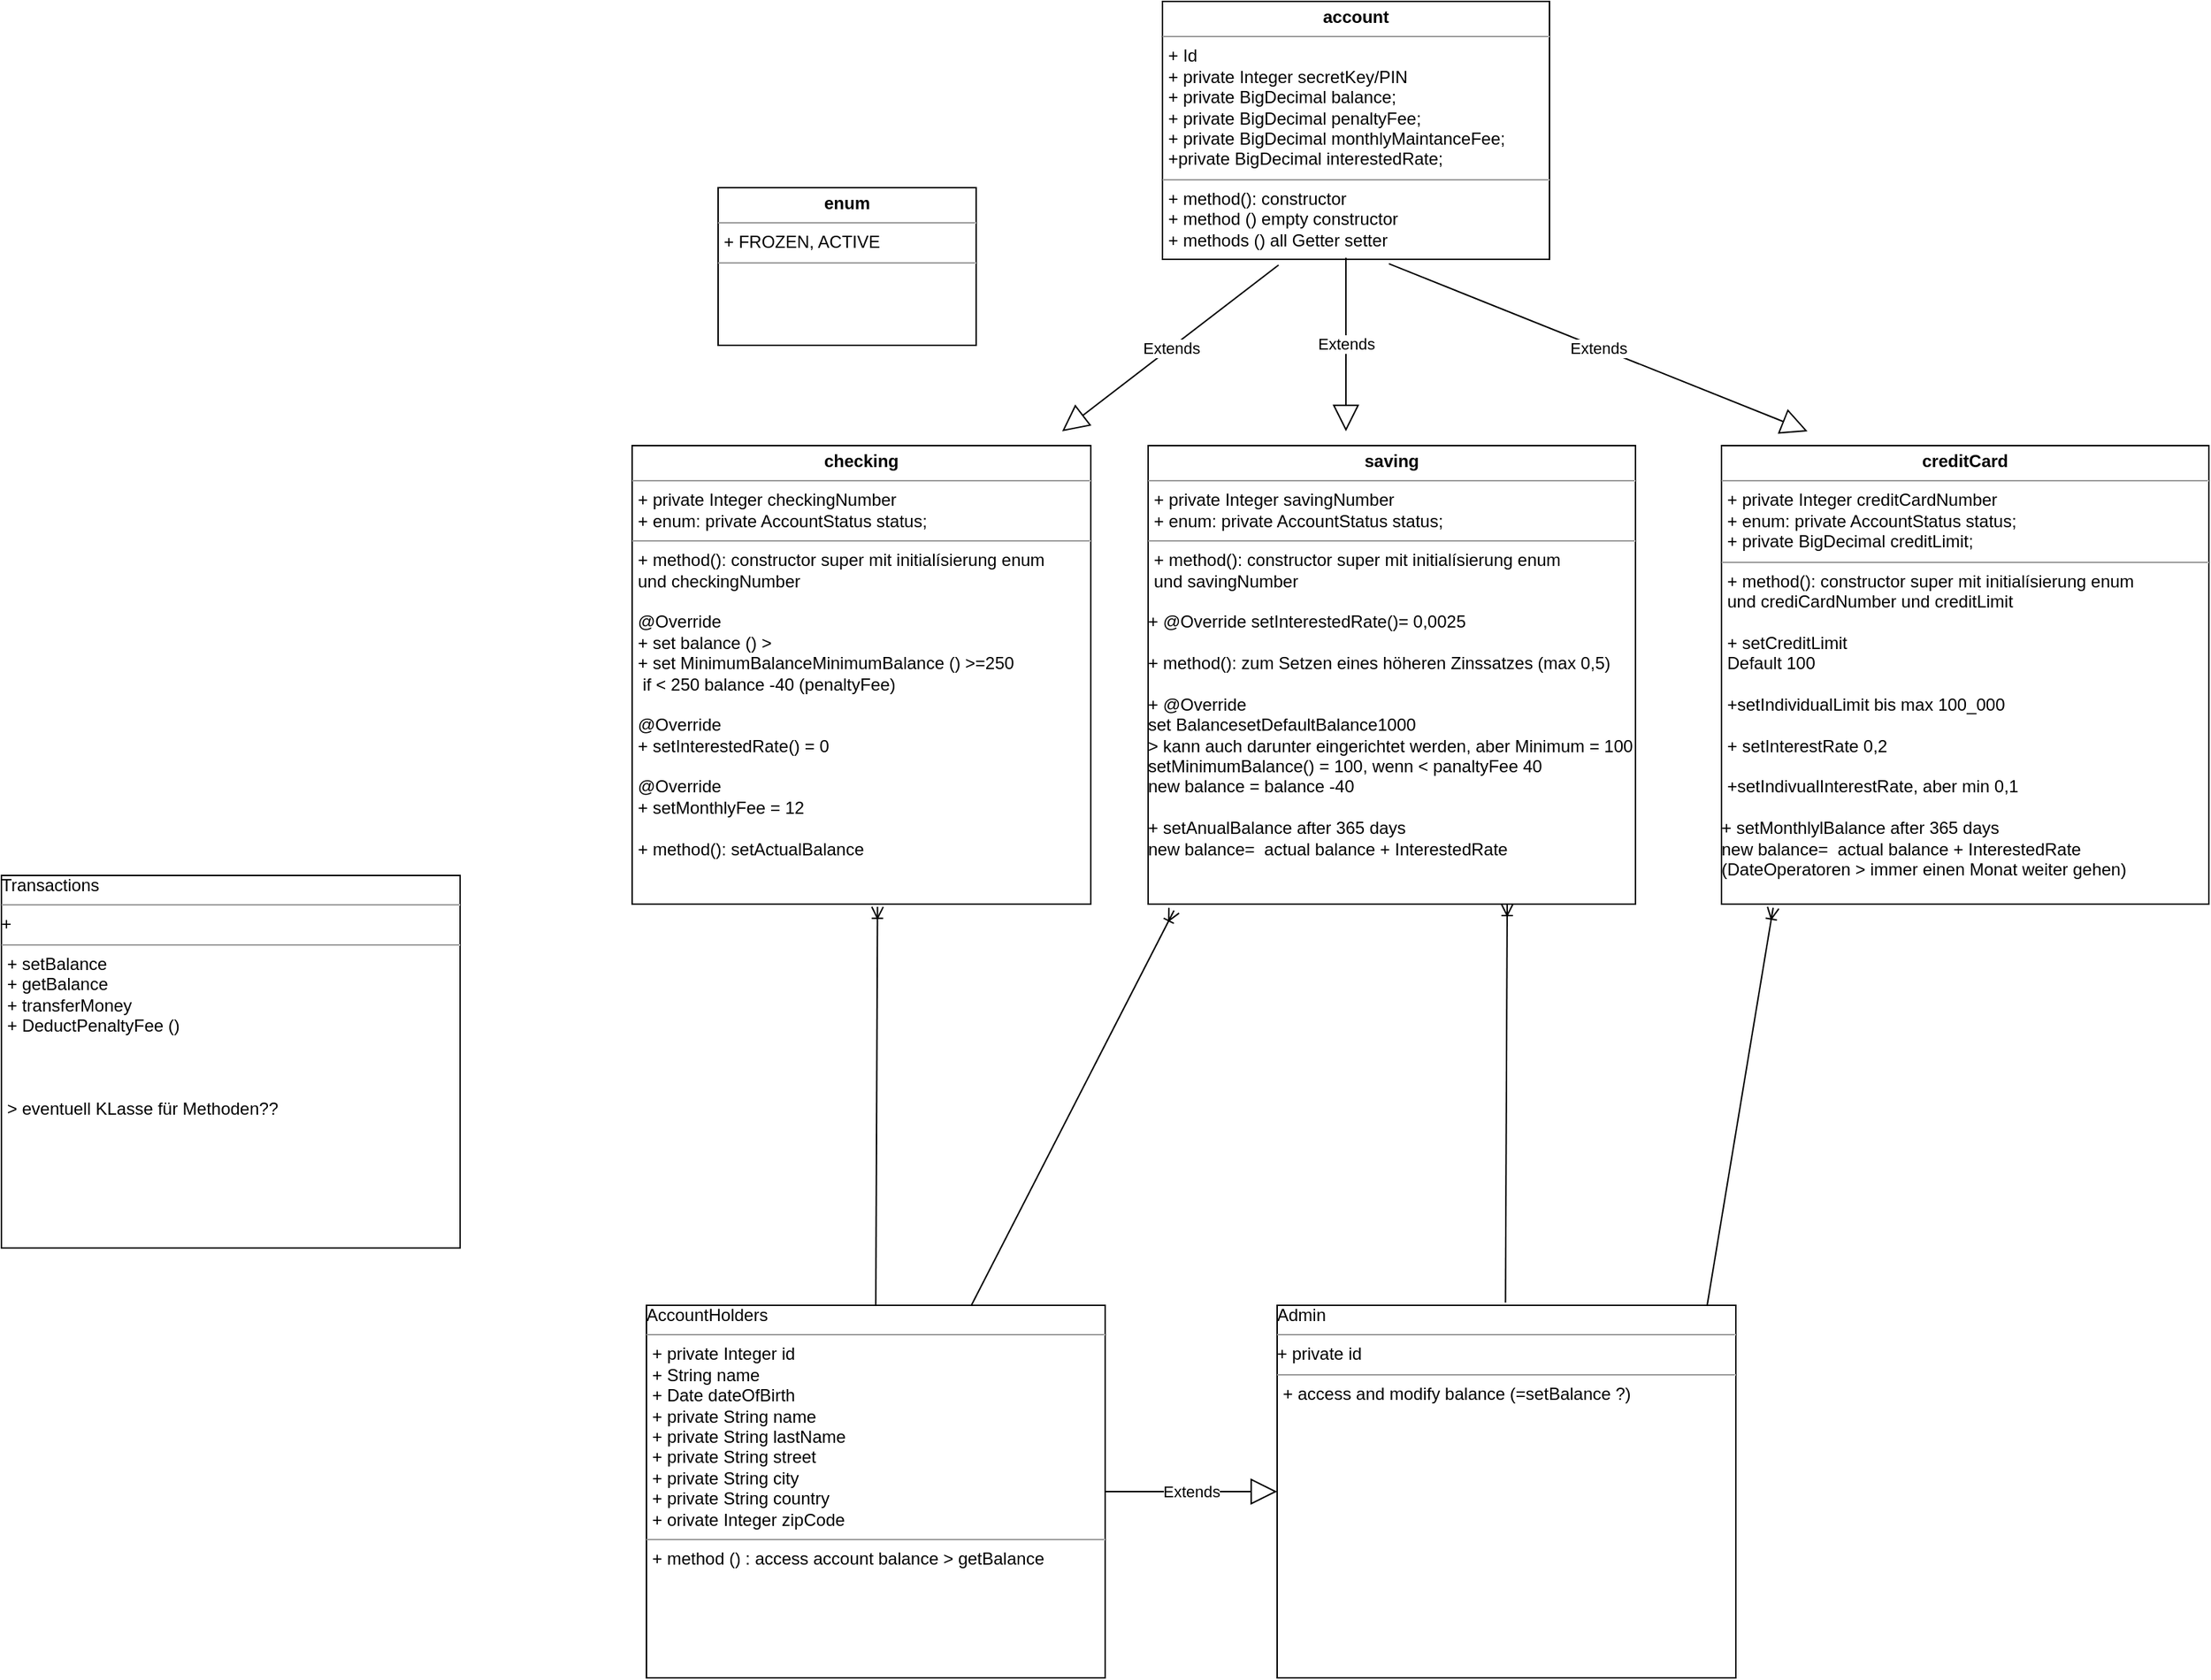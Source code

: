 <mxfile version="14.7.6" type="github">
  <diagram id="1fm4l3wVOl9z7SHJyknN" name="Page-1">
    <mxGraphModel dx="2123" dy="518" grid="1" gridSize="10" guides="1" tooltips="1" connect="1" arrows="1" fold="1" page="1" pageScale="1" pageWidth="827" pageHeight="1169" math="0" shadow="0">
      <root>
        <mxCell id="0" />
        <mxCell id="1" parent="0" />
        <mxCell id="UYRIvXRzKVlxbr0IT5u8-1" value="&lt;p style=&quot;margin: 0px ; margin-top: 4px ; text-align: center&quot;&gt;&lt;b&gt;account&lt;/b&gt;&lt;/p&gt;&lt;hr size=&quot;1&quot;&gt;&lt;p style=&quot;margin: 0px ; margin-left: 4px&quot;&gt;+ Id&lt;br&gt;&lt;/p&gt;&lt;p style=&quot;margin: 0px ; margin-left: 4px&quot;&gt;+ private Integer secretKey/PIN&lt;/p&gt;&lt;p style=&quot;margin: 0px ; margin-left: 4px&quot;&gt;+ private BigDecimal balance;&lt;/p&gt;&lt;p style=&quot;margin: 0px ; margin-left: 4px&quot;&gt;+ private BigDecimal penaltyFee;&lt;/p&gt;&lt;p style=&quot;margin: 0px ; margin-left: 4px&quot;&gt;+ private BigDecimal monthlyMaintanceFee;&lt;br&gt;+private BigDecimal interestedRate;&lt;/p&gt;&lt;hr size=&quot;1&quot;&gt;&lt;p style=&quot;margin: 0px ; margin-left: 4px&quot;&gt;+ method(): constructor&lt;/p&gt;&lt;p style=&quot;margin: 0px ; margin-left: 4px&quot;&gt;+ method () empty constructor&lt;/p&gt;&lt;p style=&quot;margin: 0px ; margin-left: 4px&quot;&gt;+ methods () all Getter setter&lt;/p&gt;&lt;p style=&quot;margin: 0px ; margin-left: 4px&quot;&gt;&lt;br&gt;&lt;/p&gt;&lt;p style=&quot;margin: 0px ; margin-left: 4px&quot;&gt;&lt;br&gt;&lt;/p&gt;" style="verticalAlign=top;align=left;overflow=fill;fontSize=12;fontFamily=Helvetica;html=1;" parent="1" vertex="1">
          <mxGeometry x="270" y="50" width="270" height="180" as="geometry" />
        </mxCell>
        <mxCell id="UYRIvXRzKVlxbr0IT5u8-2" value="&lt;p style=&quot;margin: 0px ; margin-top: 4px ; text-align: center&quot;&gt;&lt;b&gt;checking&lt;/b&gt;&lt;br&gt;&lt;/p&gt;&lt;hr size=&quot;1&quot;&gt;&lt;p style=&quot;margin: 0px ; margin-left: 4px&quot;&gt;+ private Integer checkingNumber&lt;br&gt;&lt;/p&gt;&lt;p style=&quot;margin: 0px ; margin-left: 4px&quot;&gt;+ enum: private AccountStatus status;&lt;/p&gt;&lt;hr size=&quot;1&quot;&gt;&lt;p style=&quot;margin: 0px ; margin-left: 4px&quot;&gt;+ method(): constructor super mit initialísierung enum &lt;br&gt;&lt;/p&gt;&lt;p style=&quot;margin: 0px ; margin-left: 4px&quot;&gt;und checkingNumber&lt;br&gt;&lt;/p&gt;&lt;p style=&quot;margin: 0px ; margin-left: 4px&quot;&gt;&lt;br&gt;&lt;/p&gt;&lt;p style=&quot;margin: 0px ; margin-left: 4px&quot;&gt;@Override&lt;br&gt;&lt;/p&gt;&lt;p style=&quot;margin: 0px ; margin-left: 4px&quot;&gt;+ set balance () &amp;gt;&amp;nbsp; &lt;br&gt;&lt;/p&gt;&lt;p style=&quot;margin: 0px ; margin-left: 4px&quot;&gt;+ set MinimumBalanceMinimumBalance () &amp;gt;=250&lt;/p&gt;&lt;p style=&quot;margin: 0px ; margin-left: 4px&quot;&gt;&lt;span style=&quot;white-space: pre&quot;&gt; &lt;/span&gt;if &amp;lt; 250 balance -40 (penaltyFee)&lt;br&gt;&lt;/p&gt;&lt;p style=&quot;margin: 0px ; margin-left: 4px&quot;&gt;&lt;br&gt;&lt;/p&gt;&lt;p style=&quot;margin: 0px ; margin-left: 4px&quot;&gt;@Override&lt;br&gt;&lt;/p&gt;&lt;p style=&quot;margin: 0px ; margin-left: 4px&quot;&gt;+ setInterestedRate() = 0&lt;/p&gt;&lt;p style=&quot;margin: 0px ; margin-left: 4px&quot;&gt;&lt;br&gt;&lt;/p&gt;&lt;p style=&quot;margin: 0px ; margin-left: 4px&quot;&gt;@Override&lt;/p&gt;&lt;p style=&quot;margin: 0px ; margin-left: 4px&quot;&gt;+ setMonthlyFee = 12&lt;/p&gt;&lt;p style=&quot;margin: 0px ; margin-left: 4px&quot;&gt;&lt;br&gt;&lt;/p&gt;&lt;p style=&quot;margin: 0px ; margin-left: 4px&quot;&gt;+ method(): setActualBalance&lt;br&gt;&lt;/p&gt;" style="verticalAlign=top;align=left;overflow=fill;fontSize=12;fontFamily=Helvetica;html=1;" parent="1" vertex="1">
          <mxGeometry x="-100" y="360" width="320" height="320" as="geometry" />
        </mxCell>
        <mxCell id="UYRIvXRzKVlxbr0IT5u8-3" value="&lt;p style=&quot;margin: 0px ; margin-top: 4px ; text-align: center&quot;&gt;&lt;b&gt;enum&lt;/b&gt;&lt;br&gt;&lt;/p&gt;&lt;hr size=&quot;1&quot;&gt;&lt;p style=&quot;margin: 0px ; margin-left: 4px&quot;&gt;+ FROZEN, ACTIVE&lt;br&gt;&lt;/p&gt;&lt;hr size=&quot;1&quot;&gt;" style="verticalAlign=top;align=left;overflow=fill;fontSize=12;fontFamily=Helvetica;html=1;" parent="1" vertex="1">
          <mxGeometry x="-40" y="180" width="180" height="110" as="geometry" />
        </mxCell>
        <mxCell id="UYRIvXRzKVlxbr0IT5u8-4" value="&lt;p style=&quot;margin: 0px ; margin-top: 4px ; text-align: center&quot;&gt;&lt;b&gt;saving&lt;/b&gt;&lt;br&gt;&lt;/p&gt;&lt;hr size=&quot;1&quot;&gt;&lt;p style=&quot;margin: 0px ; margin-left: 4px&quot;&gt;+ private Integer savingNumber&lt;br&gt;&lt;/p&gt;&lt;p style=&quot;margin: 0px ; margin-left: 4px&quot;&gt;+ enum: private AccountStatus status;&lt;/p&gt;&lt;hr size=&quot;1&quot;&gt;&lt;p style=&quot;margin: 0px ; margin-left: 4px&quot;&gt;+ method(): constructor super mit initialísierung enum&lt;/p&gt;&lt;p style=&quot;margin: 0px ; margin-left: 4px&quot;&gt;und savingNumber&lt;/p&gt;&lt;p style=&quot;margin: 0px ; margin-left: 4px&quot;&gt;&lt;br&gt;&lt;/p&gt;&lt;div&gt;+ @Override setInterestedRate()= 0,0025&lt;/div&gt;&lt;div&gt;&lt;br&gt;&lt;/div&gt;&lt;div&gt;+ method(): zum Setzen eines höheren Zinssatzes (max 0,5)&lt;/div&gt;&lt;div&gt;&lt;br&gt;&lt;/div&gt;&lt;div&gt;+ @Override &lt;br&gt;&lt;/div&gt;&lt;div&gt;set BalancesetDefaultBalance1000&lt;/div&gt;&lt;div&gt;&amp;gt; kann auch darunter eingerichtet werden, aber Minimum = 100&lt;/div&gt;&lt;div&gt;setMinimumBalance() = 100, wenn &amp;lt; panaltyFee 40 &lt;br&gt;&lt;/div&gt;&lt;div&gt;new balance = balance -40&lt;/div&gt;&lt;div&gt;&lt;br&gt;&lt;/div&gt;&lt;div&gt;+ setAnualBalance after 365 days&lt;/div&gt;&lt;div&gt;new balance=&amp;nbsp; actual balance + InterestedRate&lt;br&gt;&lt;/div&gt;&lt;div&gt;&lt;br&gt;&lt;/div&gt;" style="verticalAlign=top;align=left;overflow=fill;fontSize=12;fontFamily=Helvetica;html=1;" parent="1" vertex="1">
          <mxGeometry x="260" y="360" width="340" height="320" as="geometry" />
        </mxCell>
        <mxCell id="UYRIvXRzKVlxbr0IT5u8-5" value="&lt;p style=&quot;margin: 0px ; margin-top: 4px ; text-align: center&quot;&gt;&lt;b&gt;creditCard&lt;/b&gt;&lt;br&gt;&lt;/p&gt;&lt;hr size=&quot;1&quot;&gt;&lt;p style=&quot;margin: 0px ; margin-left: 4px&quot;&gt;+ private Integer creditCardNumber&lt;br&gt;&lt;/p&gt;&lt;p style=&quot;margin: 0px ; margin-left: 4px&quot;&gt;+ enum: private AccountStatus status;&lt;/p&gt;&lt;p style=&quot;margin: 0px ; margin-left: 4px&quot;&gt;+ private BigDecimal creditLimit;&lt;br&gt;&lt;/p&gt;&lt;hr size=&quot;1&quot;&gt;&lt;p style=&quot;margin: 0px ; margin-left: 4px&quot;&gt;+ method(): constructor super mit initialísierung enum&lt;/p&gt;&lt;p style=&quot;margin: 0px ; margin-left: 4px&quot;&gt;und crediCardNumber und creditLimit&lt;/p&gt;&lt;p style=&quot;margin: 0px ; margin-left: 4px&quot;&gt;&lt;br&gt;&lt;/p&gt;&lt;p style=&quot;margin: 0px ; margin-left: 4px&quot;&gt;+ setCreditLimit &lt;br&gt;&lt;/p&gt;&lt;p style=&quot;margin: 0px ; margin-left: 4px&quot;&gt;Default 100&lt;/p&gt;&lt;p style=&quot;margin: 0px ; margin-left: 4px&quot;&gt;&lt;br&gt;&lt;/p&gt;&lt;p style=&quot;margin: 0px ; margin-left: 4px&quot;&gt;+setIndividualLimit bis max 100_000&lt;/p&gt;&lt;p style=&quot;margin: 0px ; margin-left: 4px&quot;&gt;&lt;br&gt;&lt;/p&gt;&lt;p style=&quot;margin: 0px ; margin-left: 4px&quot;&gt;+ setInterestRate 0,2&lt;/p&gt;&lt;p style=&quot;margin: 0px ; margin-left: 4px&quot;&gt;&lt;br&gt;&lt;/p&gt;&lt;p style=&quot;margin: 0px ; margin-left: 4px&quot;&gt;+setIndivualInterestRate, aber min 0,1&lt;br&gt;&lt;/p&gt;&lt;p style=&quot;margin: 0px ; margin-left: 4px&quot;&gt;&lt;br&gt;&lt;/p&gt;&lt;div&gt;&lt;div&gt;+ setMonthlylBalance after 365 days&lt;/div&gt;new balance=&amp;nbsp; actual balance + InterestedRate&lt;/div&gt;&lt;div&gt;(DateOperatoren &amp;gt; immer einen Monat weiter gehen)&lt;br&gt;&lt;/div&gt;" style="verticalAlign=top;align=left;overflow=fill;fontSize=12;fontFamily=Helvetica;html=1;" parent="1" vertex="1">
          <mxGeometry x="660" y="360" width="340" height="320" as="geometry" />
        </mxCell>
        <mxCell id="UYRIvXRzKVlxbr0IT5u8-11" value="Extends" style="endArrow=block;endSize=16;endFill=0;html=1;exitX=0.3;exitY=1.022;exitDx=0;exitDy=0;exitPerimeter=0;" parent="1" source="UYRIvXRzKVlxbr0IT5u8-1" edge="1">
          <mxGeometry width="160" relative="1" as="geometry">
            <mxPoint x="160" y="300" as="sourcePoint" />
            <mxPoint x="200" y="350" as="targetPoint" />
          </mxGeometry>
        </mxCell>
        <mxCell id="UYRIvXRzKVlxbr0IT5u8-12" value="Extends" style="endArrow=block;endSize=16;endFill=0;html=1;exitX=0.474;exitY=0.994;exitDx=0;exitDy=0;exitPerimeter=0;" parent="1" source="UYRIvXRzKVlxbr0IT5u8-1" edge="1">
          <mxGeometry width="160" relative="1" as="geometry">
            <mxPoint x="310" y="280" as="sourcePoint" />
            <mxPoint x="398" y="350" as="targetPoint" />
          </mxGeometry>
        </mxCell>
        <mxCell id="UYRIvXRzKVlxbr0IT5u8-13" value="Extends" style="endArrow=block;endSize=16;endFill=0;html=1;exitX=0.585;exitY=1.017;exitDx=0;exitDy=0;exitPerimeter=0;" parent="1" source="UYRIvXRzKVlxbr0IT5u8-1" edge="1">
          <mxGeometry width="160" relative="1" as="geometry">
            <mxPoint x="430" y="260" as="sourcePoint" />
            <mxPoint x="720" y="350" as="targetPoint" />
          </mxGeometry>
        </mxCell>
        <mxCell id="UYRIvXRzKVlxbr0IT5u8-14" value="AccountHolders&lt;hr size=&quot;1&quot;&gt;&lt;p style=&quot;margin: 0px ; margin-left: 4px&quot;&gt;+ private Integer id&lt;/p&gt;&lt;p style=&quot;margin: 0px ; margin-left: 4px&quot;&gt;+ String name&lt;/p&gt;&lt;p style=&quot;margin: 0px ; margin-left: 4px&quot;&gt;+ Date dateOfBirth&lt;/p&gt;&lt;p style=&quot;margin: 0px ; margin-left: 4px&quot;&gt;+ private String name&lt;/p&gt;&lt;p style=&quot;margin: 0px ; margin-left: 4px&quot;&gt;+ private String lastName&lt;/p&gt;&lt;p style=&quot;margin: 0px ; margin-left: 4px&quot;&gt;+ private String street&lt;/p&gt;&lt;p style=&quot;margin: 0px ; margin-left: 4px&quot;&gt;+ private String city&lt;/p&gt;&lt;p style=&quot;margin: 0px ; margin-left: 4px&quot;&gt;+ private String country&lt;/p&gt;&lt;p style=&quot;margin: 0px ; margin-left: 4px&quot;&gt;+ orivate Integer zipCode&lt;br&gt;&lt;/p&gt;&lt;hr size=&quot;1&quot;&gt;&lt;p style=&quot;margin: 0px ; margin-left: 4px&quot;&gt;+ method () : access account balance &amp;gt; getBalance&lt;br&gt;&lt;/p&gt;" style="verticalAlign=top;align=left;overflow=fill;fontSize=12;fontFamily=Helvetica;html=1;" parent="1" vertex="1">
          <mxGeometry x="-90" y="960" width="320" height="260" as="geometry" />
        </mxCell>
        <mxCell id="UYRIvXRzKVlxbr0IT5u8-15" value="Admin&lt;hr size=&quot;1&quot;&gt;+ private id&lt;br&gt;&lt;hr size=&quot;1&quot;&gt;&lt;p style=&quot;margin: 0px ; margin-left: 4px&quot;&gt;+ access and modify balance (=setBalance ?)&lt;br&gt;&lt;/p&gt;" style="verticalAlign=top;align=left;overflow=fill;fontSize=12;fontFamily=Helvetica;html=1;" parent="1" vertex="1">
          <mxGeometry x="350" y="960" width="320" height="260" as="geometry" />
        </mxCell>
        <mxCell id="UYRIvXRzKVlxbr0IT5u8-16" value="Extends" style="endArrow=block;endSize=16;endFill=0;html=1;exitX=1;exitY=0.5;exitDx=0;exitDy=0;entryX=0;entryY=0.5;entryDx=0;entryDy=0;" parent="1" source="UYRIvXRzKVlxbr0IT5u8-14" target="UYRIvXRzKVlxbr0IT5u8-15" edge="1">
          <mxGeometry width="160" relative="1" as="geometry">
            <mxPoint x="351" y="703.96" as="sourcePoint" />
            <mxPoint x="250" y="840" as="targetPoint" />
          </mxGeometry>
        </mxCell>
        <mxCell id="UYRIvXRzKVlxbr0IT5u8-18" value="Transactions&lt;br&gt;&lt;hr size=&quot;1&quot;&gt;+ &lt;br&gt;&lt;hr size=&quot;1&quot;&gt;&lt;p style=&quot;margin: 0px ; margin-left: 4px&quot;&gt;+ setBalance&lt;/p&gt;&lt;p style=&quot;margin: 0px ; margin-left: 4px&quot;&gt;+ getBalance&lt;br&gt;&lt;/p&gt;&lt;p style=&quot;margin: 0px ; margin-left: 4px&quot;&gt;+ transferMoney&lt;/p&gt;&lt;p style=&quot;margin: 0px ; margin-left: 4px&quot;&gt;+ DeductPenaltyFee ()&lt;/p&gt;&lt;p style=&quot;margin: 0px ; margin-left: 4px&quot;&gt;&lt;br&gt;&lt;/p&gt;&lt;p style=&quot;margin: 0px ; margin-left: 4px&quot;&gt;&lt;br&gt;&lt;/p&gt;&lt;p style=&quot;margin: 0px ; margin-left: 4px&quot;&gt;&lt;br&gt;&lt;/p&gt;&lt;p style=&quot;margin: 0px ; margin-left: 4px&quot;&gt;&amp;gt; eventuell KLasse für Methoden??&lt;br&gt;&lt;/p&gt;" style="verticalAlign=top;align=left;overflow=fill;fontSize=12;fontFamily=Helvetica;html=1;" parent="1" vertex="1">
          <mxGeometry x="-540" y="660" width="320" height="260" as="geometry" />
        </mxCell>
        <mxCell id="bkGB2ZGF0bXACtGx2CSG-1" value="" style="fontSize=12;html=1;endArrow=ERoneToMany;exitX=0.5;exitY=0;exitDx=0;exitDy=0;entryX=0.535;entryY=1.006;entryDx=0;entryDy=0;entryPerimeter=0;" edge="1" parent="1" source="UYRIvXRzKVlxbr0IT5u8-14" target="UYRIvXRzKVlxbr0IT5u8-2">
          <mxGeometry width="100" height="100" relative="1" as="geometry">
            <mxPoint x="40" y="810" as="sourcePoint" />
            <mxPoint x="70" y="690" as="targetPoint" />
          </mxGeometry>
        </mxCell>
        <mxCell id="bkGB2ZGF0bXACtGx2CSG-3" value="" style="fontSize=12;html=1;endArrow=ERoneToMany;entryX=0.053;entryY=1.014;entryDx=0;entryDy=0;entryPerimeter=0;" edge="1" parent="1" source="UYRIvXRzKVlxbr0IT5u8-14" target="UYRIvXRzKVlxbr0IT5u8-4">
          <mxGeometry width="100" height="100" relative="1" as="geometry">
            <mxPoint x="210.0" y="820" as="sourcePoint" />
            <mxPoint x="248.88" y="689.22" as="targetPoint" />
          </mxGeometry>
        </mxCell>
        <mxCell id="bkGB2ZGF0bXACtGx2CSG-4" value="" style="fontSize=12;html=1;endArrow=ERoneToMany;exitX=0.5;exitY=0;exitDx=0;exitDy=0;entryX=0.535;entryY=1.006;entryDx=0;entryDy=0;entryPerimeter=0;" edge="1" parent="1">
          <mxGeometry width="100" height="100" relative="1" as="geometry">
            <mxPoint x="509.29" y="958.08" as="sourcePoint" />
            <mxPoint x="510.49" y="680.0" as="targetPoint" />
          </mxGeometry>
        </mxCell>
        <mxCell id="bkGB2ZGF0bXACtGx2CSG-5" value="" style="fontSize=12;html=1;endArrow=ERoneToMany;exitX=0.5;exitY=0;exitDx=0;exitDy=0;entryX=0.106;entryY=1.008;entryDx=0;entryDy=0;entryPerimeter=0;" edge="1" parent="1" target="UYRIvXRzKVlxbr0IT5u8-5">
          <mxGeometry width="100" height="100" relative="1" as="geometry">
            <mxPoint x="650" y="960.0" as="sourcePoint" />
            <mxPoint x="651.2" y="681.92" as="targetPoint" />
          </mxGeometry>
        </mxCell>
      </root>
    </mxGraphModel>
  </diagram>
</mxfile>
